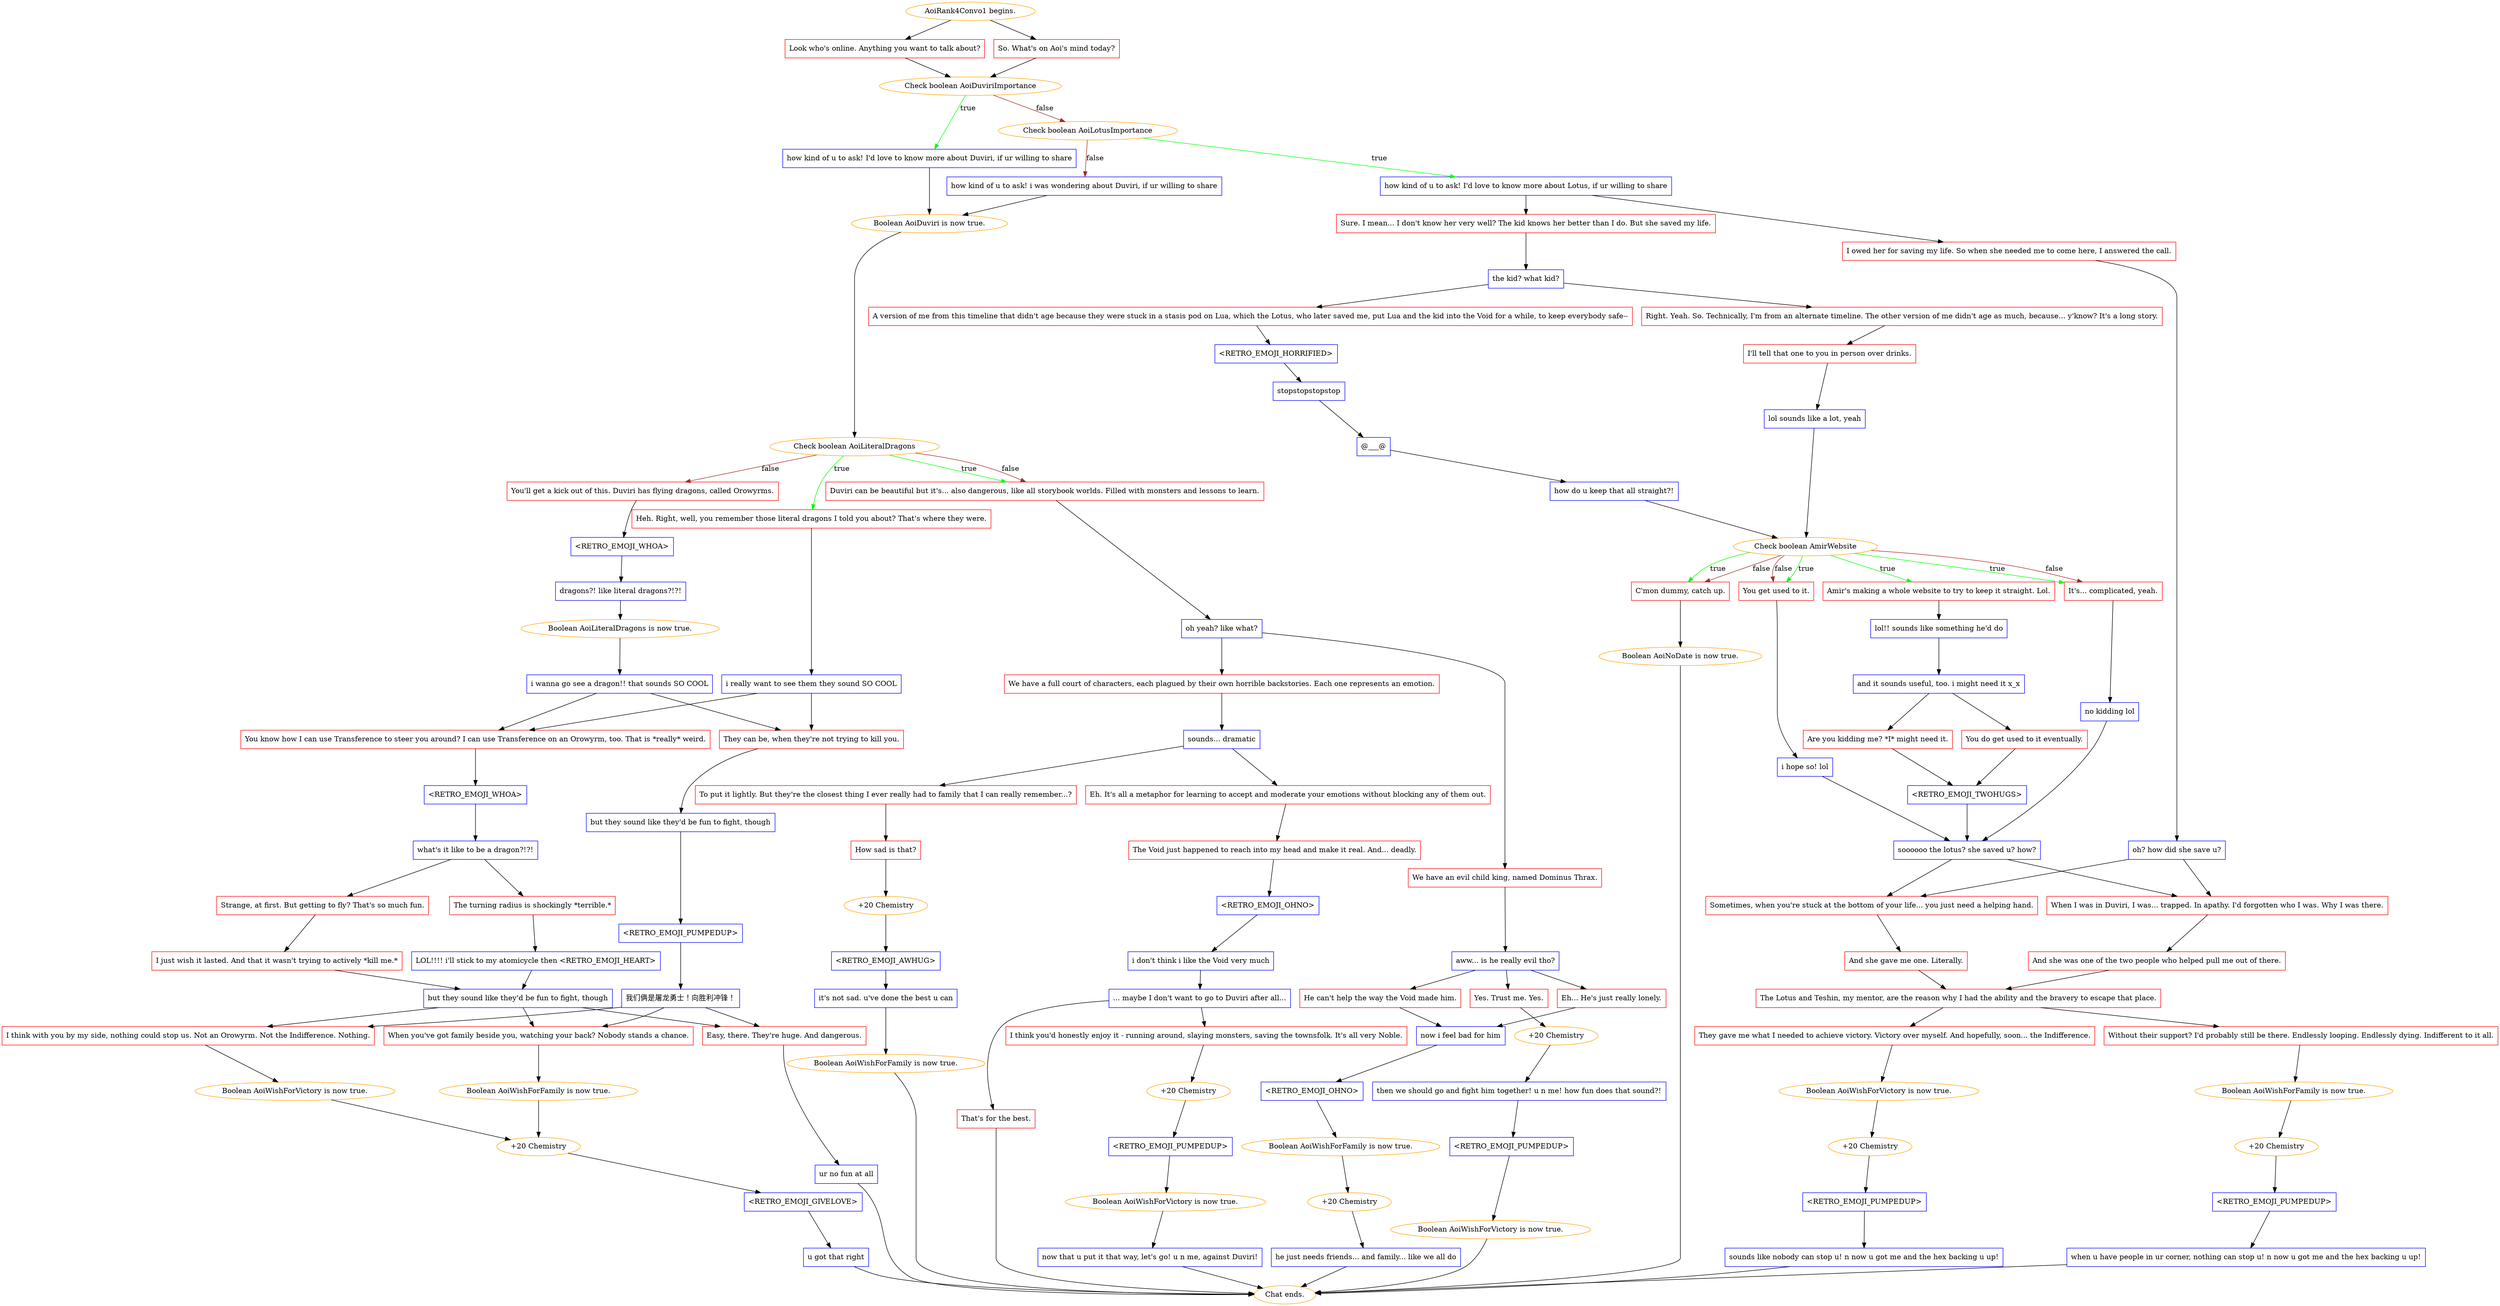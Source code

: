 digraph {
	"AoiRank4Convo1 begins." [color=orange];
		"AoiRank4Convo1 begins." -> j2600503156;
		"AoiRank4Convo1 begins." -> j181372248;
	j2600503156 [label="Look who's online. Anything you want to talk about?",shape=box,color=red];
		j2600503156 -> j3528698849;
	j181372248 [label="So. What's on Aoi's mind today?",shape=box,color=red];
		j181372248 -> j3528698849;
	j3528698849 [label="Check boolean AoiDuviriImportance",color=orange];
		j3528698849 -> j1174717911 [label=true,color=green];
		j3528698849 -> j2521508912 [label=false,color=brown];
	j1174717911 [label="how kind of u to ask! I'd love to know more about Duviri, if ur willing to share",shape=box,color=blue];
		j1174717911 -> j2184058423;
	j2521508912 [label="Check boolean AoiLotusImportance",color=orange];
		j2521508912 -> j58585305 [label=true,color=green];
		j2521508912 -> j2224108448 [label=false,color=brown];
	j2184058423 [label="Boolean AoiDuviri is now true.",color=orange];
		j2184058423 -> j3764818235;
	j58585305 [label="how kind of u to ask! I'd love to know more about Lotus, if ur willing to share",shape=box,color=blue];
		j58585305 -> j3195716957;
		j58585305 -> j700478403;
	j2224108448 [label="how kind of u to ask! i was wondering about Duviri, if ur willing to share",shape=box,color=blue];
		j2224108448 -> j2184058423;
	j3764818235 [label="Check boolean AoiLiteralDragons",color=orange];
		j3764818235 -> j2226599820 [label=true,color=green];
		j3764818235 -> j2789873011 [label=true,color=green];
		j3764818235 -> j965588550 [label=false,color=brown];
		j3764818235 -> j2789873011 [label=false,color=brown];
	j3195716957 [label="Sure. I mean... I don't know her very well? The kid knows her better than I do. But she saved my life.",shape=box,color=red];
		j3195716957 -> j3491174990;
	j700478403 [label="I owed her for saving my life. So when she needed me to come here, I answered the call.",shape=box,color=red];
		j700478403 -> j34439381;
	j2226599820 [label="Heh. Right, well, you remember those literal dragons I told you about? That's where they were.",shape=box,color=red];
		j2226599820 -> j1263726177;
	j2789873011 [label="Duviri can be beautiful but it's... also dangerous, like all storybook worlds. Filled with monsters and lessons to learn.",shape=box,color=red];
		j2789873011 -> j3853511492;
	j965588550 [label="You'll get a kick out of this. Duviri has flying dragons, called Orowyrms.",shape=box,color=red];
		j965588550 -> j1724826995;
	j3491174990 [label="the kid? what kid?",shape=box,color=blue];
		j3491174990 -> j2638881833;
		j3491174990 -> j3996156312;
	j34439381 [label="oh? how did she save u?",shape=box,color=blue];
		j34439381 -> j287588913;
		j34439381 -> j3018154200;
	j1263726177 [label="i really want to see them they sound SO COOL",shape=box,color=blue];
		j1263726177 -> j4087297687;
		j1263726177 -> j3779291085;
	j3853511492 [label="oh yeah? like what?",shape=box,color=blue];
		j3853511492 -> j1412976730;
		j3853511492 -> j2294837666;
	j1724826995 [label="<RETRO_EMOJI_WHOA>",shape=box,color=blue];
		j1724826995 -> j2303451331;
	j2638881833 [label="A version of me from this timeline that didn't age because they were stuck in a stasis pod on Lua, which the Lotus, who later saved me, put Lua and the kid into the Void for a while, to keep everybody safe--",shape=box,color=red];
		j2638881833 -> j2028766851;
	j3996156312 [label="Right. Yeah. So. Technically, I'm from an alternate timeline. The other version of me didn't age as much, because... y'know? It's a long story.",shape=box,color=red];
		j3996156312 -> j28057630;
	j287588913 [label="When I was in Duviri, I was... trapped. In apathy. I'd forgotten who I was. Why I was there.",shape=box,color=red];
		j287588913 -> j2137285379;
	j3018154200 [label="Sometimes, when you're stuck at the bottom of your life... you just need a helping hand.",shape=box,color=red];
		j3018154200 -> j748664214;
	j4087297687 [label="You know how I can use Transference to steer you around? I can use Transference on an Orowyrm, too. That is *really* weird.",shape=box,color=red];
		j4087297687 -> j819299359;
	j3779291085 [label="They can be, when they're not trying to kill you.",shape=box,color=red];
		j3779291085 -> j2368790683;
	j1412976730 [label="We have an evil child king, named Dominus Thrax.",shape=box,color=red];
		j1412976730 -> j52570318;
	j2294837666 [label="We have a full court of characters, each plagued by their own horrible backstories. Each one represents an emotion.",shape=box,color=red];
		j2294837666 -> j1583538085;
	j2303451331 [label="dragons?! like literal dragons?!?!",shape=box,color=blue];
		j2303451331 -> j1152862269;
	j2028766851 [label="<RETRO_EMOJI_HORRIFIED>",shape=box,color=blue];
		j2028766851 -> j4139501091;
	j28057630 [label="I'll tell that one to you in person over drinks.",shape=box,color=red];
		j28057630 -> j3314992028;
	j2137285379 [label="And she was one of the two people who helped pull me out of there.",shape=box,color=red];
		j2137285379 -> j453798028;
	j748664214 [label="And she gave me one. Literally.",shape=box,color=red];
		j748664214 -> j453798028;
	j819299359 [label="<RETRO_EMOJI_WHOA>",shape=box,color=blue];
		j819299359 -> j2859081280;
	j2368790683 [label="but they sound like they'd be fun to fight, though",shape=box,color=blue];
		j2368790683 -> j1422006544;
	j52570318 [label="aww... is he really evil tho?",shape=box,color=blue];
		j52570318 -> j3971629869;
		j52570318 -> j1472797944;
		j52570318 -> j2852759261;
	j1583538085 [label="sounds... dramatic",shape=box,color=blue];
		j1583538085 -> j1061611355;
		j1583538085 -> j3121880713;
	j1152862269 [label="Boolean AoiLiteralDragons is now true.",color=orange];
		j1152862269 -> j3408179272;
	j4139501091 [label="stopstopstopstop",shape=box,color=blue];
		j4139501091 -> j2544724644;
	j3314992028 [label="lol sounds like a lot, yeah",shape=box,color=blue];
		j3314992028 -> j3994963634;
	j453798028 [label="The Lotus and Teshin, my mentor, are the reason why I had the ability and the bravery to escape that place.",shape=box,color=red];
		j453798028 -> j1257619483;
		j453798028 -> j3789709017;
	j2859081280 [label="what's it like to be a dragon?!?!",shape=box,color=blue];
		j2859081280 -> j2472572953;
		j2859081280 -> j3425137266;
	j1422006544 [label="<RETRO_EMOJI_PUMPEDUP>",shape=box,color=blue];
		j1422006544 -> j1230872021;
	j3971629869 [label="Yes. Trust me. Yes.",shape=box,color=red];
		j3971629869 -> j2515109116;
	j1472797944 [label="Eh... He's just really lonely.",shape=box,color=red];
		j1472797944 -> j3240090043;
	j2852759261 [label="He can't help the way the Void made him.",shape=box,color=red];
		j2852759261 -> j3240090043;
	j1061611355 [label="To put it lightly. But they're the closest thing I ever really had to family that I can really remember...?",shape=box,color=red];
		j1061611355 -> j3984063317;
	j3121880713 [label="Eh. It's all a metaphor for learning to accept and moderate your emotions without blocking any of them out.",shape=box,color=red];
		j3121880713 -> j4084972929;
	j3408179272 [label="i wanna go see a dragon!! that sounds SO COOL",shape=box,color=blue];
		j3408179272 -> j4087297687;
		j3408179272 -> j3779291085;
	j2544724644 [label="@___@",shape=box,color=blue];
		j2544724644 -> j1436486948;
	j3994963634 [label="Check boolean AmirWebsite",color=orange];
		j3994963634 -> j3250552096 [label=true,color=green];
		j3994963634 -> j2425716005 [label=true,color=green];
		j3994963634 -> j3397128732 [label=true,color=green];
		j3994963634 -> j3253583231 [label=true,color=green];
		j3994963634 -> j2425716005 [label=false,color=brown];
		j3994963634 -> j3397128732 [label=false,color=brown];
		j3994963634 -> j3253583231 [label=false,color=brown];
	j1257619483 [label="Without their support? I'd probably still be there. Endlessly looping. Endlessly dying. Indifferent to it all.",shape=box,color=red];
		j1257619483 -> j2650093044;
	j3789709017 [label="They gave me what I needed to achieve victory. Victory over myself. And hopefully, soon... the Indifference.",shape=box,color=red];
		j3789709017 -> j2526676650;
	j2472572953 [label="The turning radius is shockingly *terrible.*",shape=box,color=red];
		j2472572953 -> j40365708;
	j3425137266 [label="Strange, at first. But getting to fly? That's so much fun.",shape=box,color=red];
		j3425137266 -> j615016263;
	j1230872021 [label="我们俩是屠龙勇士！向胜利冲锋！",shape=box,color=blue];
		j1230872021 -> j1159644151;
		j1230872021 -> j3684999936;
		j1230872021 -> j1082613998;
	j2515109116 [label="+20 Chemistry",color=orange];
		j2515109116 -> j795739764;
	j3240090043 [label="now i feel bad for him",shape=box,color=blue];
		j3240090043 -> j1399941822;
	j3984063317 [label="How sad is that?",shape=box,color=red];
		j3984063317 -> j3897870824;
	j4084972929 [label="The Void just happened to reach into my head and make it real. And... deadly.",shape=box,color=red];
		j4084972929 -> j911645260;
	j1436486948 [label="how do u keep that all straight?!",shape=box,color=blue];
		j1436486948 -> j3994963634;
	j3250552096 [label="Amir's making a whole website to try to keep it straight. Lol.",shape=box,color=red];
		j3250552096 -> j1724406002;
	j2425716005 [label="It's... complicated, yeah.",shape=box,color=red];
		j2425716005 -> j274176731;
	j3397128732 [label="You get used to it.",shape=box,color=red];
		j3397128732 -> j148814032;
	j3253583231 [label="C'mon dummy, catch up.",shape=box,color=red];
		j3253583231 -> j4121660697;
	j2650093044 [label="Boolean AoiWishForFamily is now true.",color=orange];
		j2650093044 -> j561035492;
	j2526676650 [label="Boolean AoiWishForVictory is now true.",color=orange];
		j2526676650 -> j2891395805;
	j40365708 [label="LOL!!!! i'll stick to my atomicycle then <RETRO_EMOJI_HEART>",shape=box,color=blue];
		j40365708 -> j2816490438;
	j615016263 [label="I just wish it lasted. And that it wasn't trying to actively *kill me.*",shape=box,color=red];
		j615016263 -> j2816490438;
	j1159644151 [label="I think with you by my side, nothing could stop us. Not an Orowyrm. Not the Indifference. Nothing.",shape=box,color=red];
		j1159644151 -> j3090371607;
	j3684999936 [label="When you've got family beside you, watching your back? Nobody stands a chance.",shape=box,color=red];
		j3684999936 -> j1881046514;
	j1082613998 [label="Easy, there. They're huge. And dangerous.",shape=box,color=red];
		j1082613998 -> j2638522810;
	j795739764 [label="then we should go and fight him together! u n me! how fun does that sound?!",shape=box,color=blue];
		j795739764 -> j3885088730;
	j1399941822 [label="<RETRO_EMOJI_OHNO>",shape=box,color=blue];
		j1399941822 -> j1300116103;
	j3897870824 [label="+20 Chemistry",color=orange];
		j3897870824 -> j653080790;
	j911645260 [label="<RETRO_EMOJI_OHNO>",shape=box,color=blue];
		j911645260 -> j639128704;
	j1724406002 [label="lol!! sounds like something he'd do",shape=box,color=blue];
		j1724406002 -> j2421643501;
	j274176731 [label="no kidding lol",shape=box,color=blue];
		j274176731 -> j467494786;
	j148814032 [label="i hope so! lol",shape=box,color=blue];
		j148814032 -> j467494786;
	j4121660697 [label="Boolean AoiNoDate is now true.",color=orange];
		j4121660697 -> "Chat ends.";
	j561035492 [label="+20 Chemistry",color=orange];
		j561035492 -> j2613692961;
	j2891395805 [label="+20 Chemistry",color=orange];
		j2891395805 -> j2550205456;
	j2816490438 [label="but they sound like they'd be fun to fight, though",shape=box,color=blue];
		j2816490438 -> j1159644151;
		j2816490438 -> j3684999936;
		j2816490438 -> j1082613998;
	j3090371607 [label="Boolean AoiWishForVictory is now true.",color=orange];
		j3090371607 -> j3461340886;
	j1881046514 [label="Boolean AoiWishForFamily is now true.",color=orange];
		j1881046514 -> j3461340886;
	j2638522810 [label="ur no fun at all",shape=box,color=blue];
		j2638522810 -> "Chat ends.";
	j3885088730 [label="<RETRO_EMOJI_PUMPEDUP>",shape=box,color=blue];
		j3885088730 -> j2076915340;
	j1300116103 [label="Boolean AoiWishForFamily is now true.",color=orange];
		j1300116103 -> j44656316;
	j653080790 [label="<RETRO_EMOJI_AWHUG>",shape=box,color=blue];
		j653080790 -> j3114803154;
	j639128704 [label="i don't think i like the Void very much",shape=box,color=blue];
		j639128704 -> j1143401348;
	j2421643501 [label="and it sounds useful, too. i might need it x_x",shape=box,color=blue];
		j2421643501 -> j4010696566;
		j2421643501 -> j1664770258;
	j467494786 [label="soooooo the lotus? she saved u? how?",shape=box,color=blue];
		j467494786 -> j287588913;
		j467494786 -> j3018154200;
	"Chat ends." [color=orange];
	j2613692961 [label="<RETRO_EMOJI_PUMPEDUP>",shape=box,color=blue];
		j2613692961 -> j344172804;
	j2550205456 [label="<RETRO_EMOJI_PUMPEDUP>",shape=box,color=blue];
		j2550205456 -> j1435985442;
	j3461340886 [label="+20 Chemistry",color=orange];
		j3461340886 -> j2015964694;
	j2076915340 [label="Boolean AoiWishForVictory is now true.",color=orange];
		j2076915340 -> "Chat ends.";
	j44656316 [label="+20 Chemistry",color=orange];
		j44656316 -> j1411805839;
	j3114803154 [label="it's not sad. u've done the best u can",shape=box,color=blue];
		j3114803154 -> j536226404;
	j1143401348 [label="... maybe I don't want to go to Duviri after all...",shape=box,color=blue];
		j1143401348 -> j1366907929;
		j1143401348 -> j941440031;
	j4010696566 [label="Are you kidding me? *I* might need it.",shape=box,color=red];
		j4010696566 -> j3811477960;
	j1664770258 [label="You do get used to it eventually.",shape=box,color=red];
		j1664770258 -> j3811477960;
	j344172804 [label="when u have people in ur corner, nothing can stop u! n now u got me and the hex backing u up!",shape=box,color=blue];
		j344172804 -> "Chat ends.";
	j1435985442 [label="sounds like nobody can stop u! n now u got me and the hex backing u up!",shape=box,color=blue];
		j1435985442 -> "Chat ends.";
	j2015964694 [label="<RETRO_EMOJI_GIVELOVE>",shape=box,color=blue];
		j2015964694 -> j2242339260;
	j1411805839 [label="he just needs friends... and family... like we all do",shape=box,color=blue];
		j1411805839 -> "Chat ends.";
	j536226404 [label="Boolean AoiWishForFamily is now true.",color=orange];
		j536226404 -> "Chat ends.";
	j1366907929 [label="That's for the best.",shape=box,color=red];
		j1366907929 -> "Chat ends.";
	j941440031 [label="I think you'd honestly enjoy it - running around, slaying monsters, saving the townsfolk. It's all very Noble.",shape=box,color=red];
		j941440031 -> j2893705740;
	j3811477960 [label="<RETRO_EMOJI_TWOHUGS>",shape=box,color=blue];
		j3811477960 -> j467494786;
	j2242339260 [label="u got that right",shape=box,color=blue];
		j2242339260 -> "Chat ends.";
	j2893705740 [label="+20 Chemistry",color=orange];
		j2893705740 -> j2060110586;
	j2060110586 [label="<RETRO_EMOJI_PUMPEDUP>",shape=box,color=blue];
		j2060110586 -> j2290856380;
	j2290856380 [label="Boolean AoiWishForVictory is now true.",color=orange];
		j2290856380 -> j1544622127;
	j1544622127 [label="now that u put it that way, let's go! u n me, against Duviri!",shape=box,color=blue];
		j1544622127 -> "Chat ends.";
}